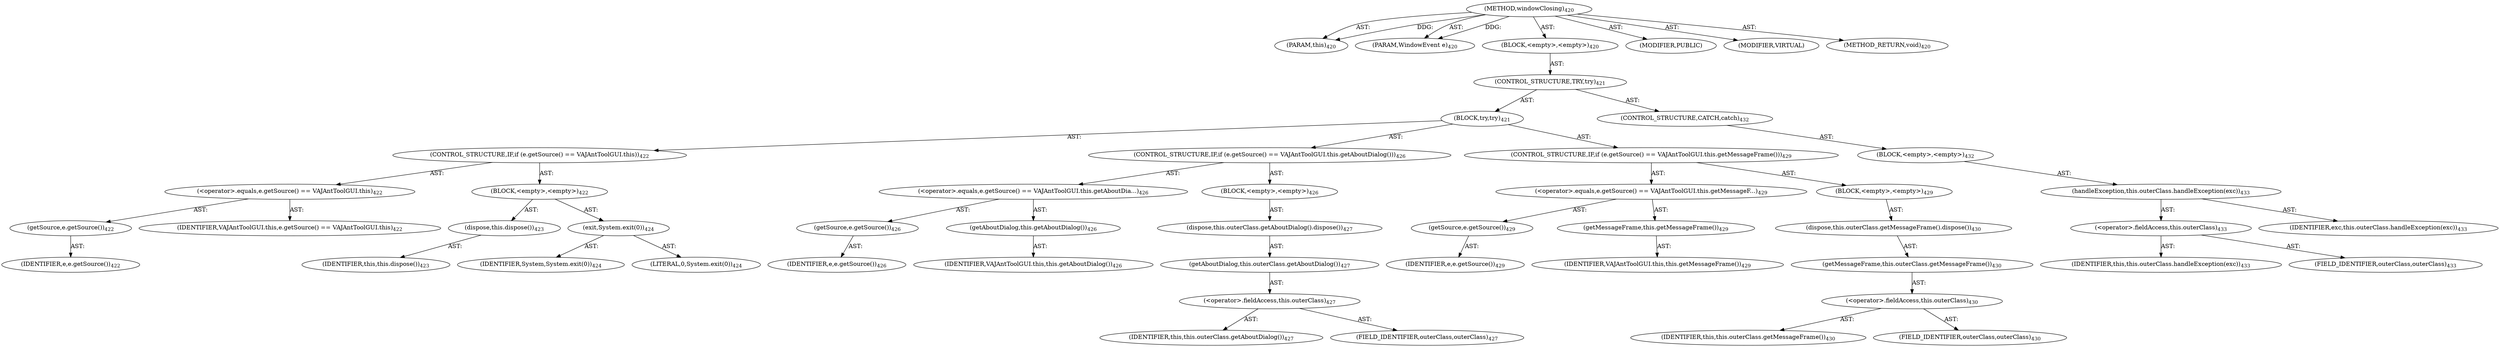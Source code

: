 digraph "windowClosing" {  
"111669149709" [label = <(METHOD,windowClosing)<SUB>420</SUB>> ]
"115964117003" [label = <(PARAM,this)<SUB>420</SUB>> ]
"115964117072" [label = <(PARAM,WindowEvent e)<SUB>420</SUB>> ]
"25769803822" [label = <(BLOCK,&lt;empty&gt;,&lt;empty&gt;)<SUB>420</SUB>> ]
"47244640289" [label = <(CONTROL_STRUCTURE,TRY,try)<SUB>421</SUB>> ]
"25769803823" [label = <(BLOCK,try,try)<SUB>421</SUB>> ]
"47244640290" [label = <(CONTROL_STRUCTURE,IF,if (e.getSource() == VAJAntToolGUI.this))<SUB>422</SUB>> ]
"30064771342" [label = <(&lt;operator&gt;.equals,e.getSource() == VAJAntToolGUI.this)<SUB>422</SUB>> ]
"30064771343" [label = <(getSource,e.getSource())<SUB>422</SUB>> ]
"68719477047" [label = <(IDENTIFIER,e,e.getSource())<SUB>422</SUB>> ]
"68719476807" [label = <(IDENTIFIER,VAJAntToolGUI.this,e.getSource() == VAJAntToolGUI.this)<SUB>422</SUB>> ]
"25769803824" [label = <(BLOCK,&lt;empty&gt;,&lt;empty&gt;)<SUB>422</SUB>> ]
"30064771344" [label = <(dispose,this.dispose())<SUB>423</SUB>> ]
"68719476808" [label = <(IDENTIFIER,this,this.dispose())<SUB>423</SUB>> ]
"30064771345" [label = <(exit,System.exit(0))<SUB>424</SUB>> ]
"68719477048" [label = <(IDENTIFIER,System,System.exit(0))<SUB>424</SUB>> ]
"90194313241" [label = <(LITERAL,0,System.exit(0))<SUB>424</SUB>> ]
"47244640291" [label = <(CONTROL_STRUCTURE,IF,if (e.getSource() == VAJAntToolGUI.this.getAboutDialog()))<SUB>426</SUB>> ]
"30064771346" [label = <(&lt;operator&gt;.equals,e.getSource() == VAJAntToolGUI.this.getAboutDia...)<SUB>426</SUB>> ]
"30064771347" [label = <(getSource,e.getSource())<SUB>426</SUB>> ]
"68719477049" [label = <(IDENTIFIER,e,e.getSource())<SUB>426</SUB>> ]
"30064771348" [label = <(getAboutDialog,this.getAboutDialog())<SUB>426</SUB>> ]
"68719476809" [label = <(IDENTIFIER,VAJAntToolGUI.this,this.getAboutDialog())<SUB>426</SUB>> ]
"25769803825" [label = <(BLOCK,&lt;empty&gt;,&lt;empty&gt;)<SUB>426</SUB>> ]
"30064771349" [label = <(dispose,this.outerClass.getAboutDialog().dispose())<SUB>427</SUB>> ]
"30064771350" [label = <(getAboutDialog,this.outerClass.getAboutDialog())<SUB>427</SUB>> ]
"30064771351" [label = <(&lt;operator&gt;.fieldAccess,this.outerClass)<SUB>427</SUB>> ]
"68719476810" [label = <(IDENTIFIER,this,this.outerClass.getAboutDialog())<SUB>427</SUB>> ]
"55834574917" [label = <(FIELD_IDENTIFIER,outerClass,outerClass)<SUB>427</SUB>> ]
"47244640292" [label = <(CONTROL_STRUCTURE,IF,if (e.getSource() == VAJAntToolGUI.this.getMessageFrame()))<SUB>429</SUB>> ]
"30064771352" [label = <(&lt;operator&gt;.equals,e.getSource() == VAJAntToolGUI.this.getMessageF...)<SUB>429</SUB>> ]
"30064771353" [label = <(getSource,e.getSource())<SUB>429</SUB>> ]
"68719477050" [label = <(IDENTIFIER,e,e.getSource())<SUB>429</SUB>> ]
"30064771354" [label = <(getMessageFrame,this.getMessageFrame())<SUB>429</SUB>> ]
"68719476811" [label = <(IDENTIFIER,VAJAntToolGUI.this,this.getMessageFrame())<SUB>429</SUB>> ]
"25769803826" [label = <(BLOCK,&lt;empty&gt;,&lt;empty&gt;)<SUB>429</SUB>> ]
"30064771355" [label = <(dispose,this.outerClass.getMessageFrame().dispose())<SUB>430</SUB>> ]
"30064771356" [label = <(getMessageFrame,this.outerClass.getMessageFrame())<SUB>430</SUB>> ]
"30064771357" [label = <(&lt;operator&gt;.fieldAccess,this.outerClass)<SUB>430</SUB>> ]
"68719476812" [label = <(IDENTIFIER,this,this.outerClass.getMessageFrame())<SUB>430</SUB>> ]
"55834574918" [label = <(FIELD_IDENTIFIER,outerClass,outerClass)<SUB>430</SUB>> ]
"47244640293" [label = <(CONTROL_STRUCTURE,CATCH,catch)<SUB>432</SUB>> ]
"25769803827" [label = <(BLOCK,&lt;empty&gt;,&lt;empty&gt;)<SUB>432</SUB>> ]
"30064771358" [label = <(handleException,this.outerClass.handleException(exc))<SUB>433</SUB>> ]
"30064771359" [label = <(&lt;operator&gt;.fieldAccess,this.outerClass)<SUB>433</SUB>> ]
"68719476813" [label = <(IDENTIFIER,this,this.outerClass.handleException(exc))<SUB>433</SUB>> ]
"55834574919" [label = <(FIELD_IDENTIFIER,outerClass,outerClass)<SUB>433</SUB>> ]
"68719477051" [label = <(IDENTIFIER,exc,this.outerClass.handleException(exc))<SUB>433</SUB>> ]
"133143986247" [label = <(MODIFIER,PUBLIC)> ]
"133143986248" [label = <(MODIFIER,VIRTUAL)> ]
"128849018893" [label = <(METHOD_RETURN,void)<SUB>420</SUB>> ]
  "111669149709" -> "115964117003"  [ label = "AST: "] 
  "111669149709" -> "115964117072"  [ label = "AST: "] 
  "111669149709" -> "25769803822"  [ label = "AST: "] 
  "111669149709" -> "133143986247"  [ label = "AST: "] 
  "111669149709" -> "133143986248"  [ label = "AST: "] 
  "111669149709" -> "128849018893"  [ label = "AST: "] 
  "25769803822" -> "47244640289"  [ label = "AST: "] 
  "47244640289" -> "25769803823"  [ label = "AST: "] 
  "47244640289" -> "47244640293"  [ label = "AST: "] 
  "25769803823" -> "47244640290"  [ label = "AST: "] 
  "25769803823" -> "47244640291"  [ label = "AST: "] 
  "25769803823" -> "47244640292"  [ label = "AST: "] 
  "47244640290" -> "30064771342"  [ label = "AST: "] 
  "47244640290" -> "25769803824"  [ label = "AST: "] 
  "30064771342" -> "30064771343"  [ label = "AST: "] 
  "30064771342" -> "68719476807"  [ label = "AST: "] 
  "30064771343" -> "68719477047"  [ label = "AST: "] 
  "25769803824" -> "30064771344"  [ label = "AST: "] 
  "25769803824" -> "30064771345"  [ label = "AST: "] 
  "30064771344" -> "68719476808"  [ label = "AST: "] 
  "30064771345" -> "68719477048"  [ label = "AST: "] 
  "30064771345" -> "90194313241"  [ label = "AST: "] 
  "47244640291" -> "30064771346"  [ label = "AST: "] 
  "47244640291" -> "25769803825"  [ label = "AST: "] 
  "30064771346" -> "30064771347"  [ label = "AST: "] 
  "30064771346" -> "30064771348"  [ label = "AST: "] 
  "30064771347" -> "68719477049"  [ label = "AST: "] 
  "30064771348" -> "68719476809"  [ label = "AST: "] 
  "25769803825" -> "30064771349"  [ label = "AST: "] 
  "30064771349" -> "30064771350"  [ label = "AST: "] 
  "30064771350" -> "30064771351"  [ label = "AST: "] 
  "30064771351" -> "68719476810"  [ label = "AST: "] 
  "30064771351" -> "55834574917"  [ label = "AST: "] 
  "47244640292" -> "30064771352"  [ label = "AST: "] 
  "47244640292" -> "25769803826"  [ label = "AST: "] 
  "30064771352" -> "30064771353"  [ label = "AST: "] 
  "30064771352" -> "30064771354"  [ label = "AST: "] 
  "30064771353" -> "68719477050"  [ label = "AST: "] 
  "30064771354" -> "68719476811"  [ label = "AST: "] 
  "25769803826" -> "30064771355"  [ label = "AST: "] 
  "30064771355" -> "30064771356"  [ label = "AST: "] 
  "30064771356" -> "30064771357"  [ label = "AST: "] 
  "30064771357" -> "68719476812"  [ label = "AST: "] 
  "30064771357" -> "55834574918"  [ label = "AST: "] 
  "47244640293" -> "25769803827"  [ label = "AST: "] 
  "25769803827" -> "30064771358"  [ label = "AST: "] 
  "30064771358" -> "30064771359"  [ label = "AST: "] 
  "30064771358" -> "68719477051"  [ label = "AST: "] 
  "30064771359" -> "68719476813"  [ label = "AST: "] 
  "30064771359" -> "55834574919"  [ label = "AST: "] 
  "111669149709" -> "115964117003"  [ label = "DDG: "] 
  "111669149709" -> "115964117072"  [ label = "DDG: "] 
}
